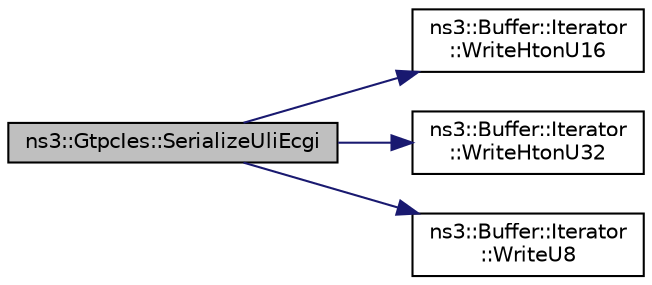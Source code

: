digraph "ns3::GtpcIes::SerializeUliEcgi"
{
 // LATEX_PDF_SIZE
  edge [fontname="Helvetica",fontsize="10",labelfontname="Helvetica",labelfontsize="10"];
  node [fontname="Helvetica",fontsize="10",shape=record];
  rankdir="LR";
  Node1 [label="ns3::GtpcIes::SerializeUliEcgi",height=0.2,width=0.4,color="black", fillcolor="grey75", style="filled", fontcolor="black",tooltip=" "];
  Node1 -> Node2 [color="midnightblue",fontsize="10",style="solid",fontname="Helvetica"];
  Node2 [label="ns3::Buffer::Iterator\l::WriteHtonU16",height=0.2,width=0.4,color="black", fillcolor="white", style="filled",URL="$classns3_1_1_buffer_1_1_iterator.html#a97ea9c86cfe87b516efc28faa7dfdf21",tooltip=" "];
  Node1 -> Node3 [color="midnightblue",fontsize="10",style="solid",fontname="Helvetica"];
  Node3 [label="ns3::Buffer::Iterator\l::WriteHtonU32",height=0.2,width=0.4,color="black", fillcolor="white", style="filled",URL="$classns3_1_1_buffer_1_1_iterator.html#ac8a95d099acc1fa0e699200b4de82173",tooltip=" "];
  Node1 -> Node4 [color="midnightblue",fontsize="10",style="solid",fontname="Helvetica"];
  Node4 [label="ns3::Buffer::Iterator\l::WriteU8",height=0.2,width=0.4,color="black", fillcolor="white", style="filled",URL="$classns3_1_1_buffer_1_1_iterator.html#a3c7bacca6cbb821c9d14fa4626b7ae16",tooltip=" "];
}
